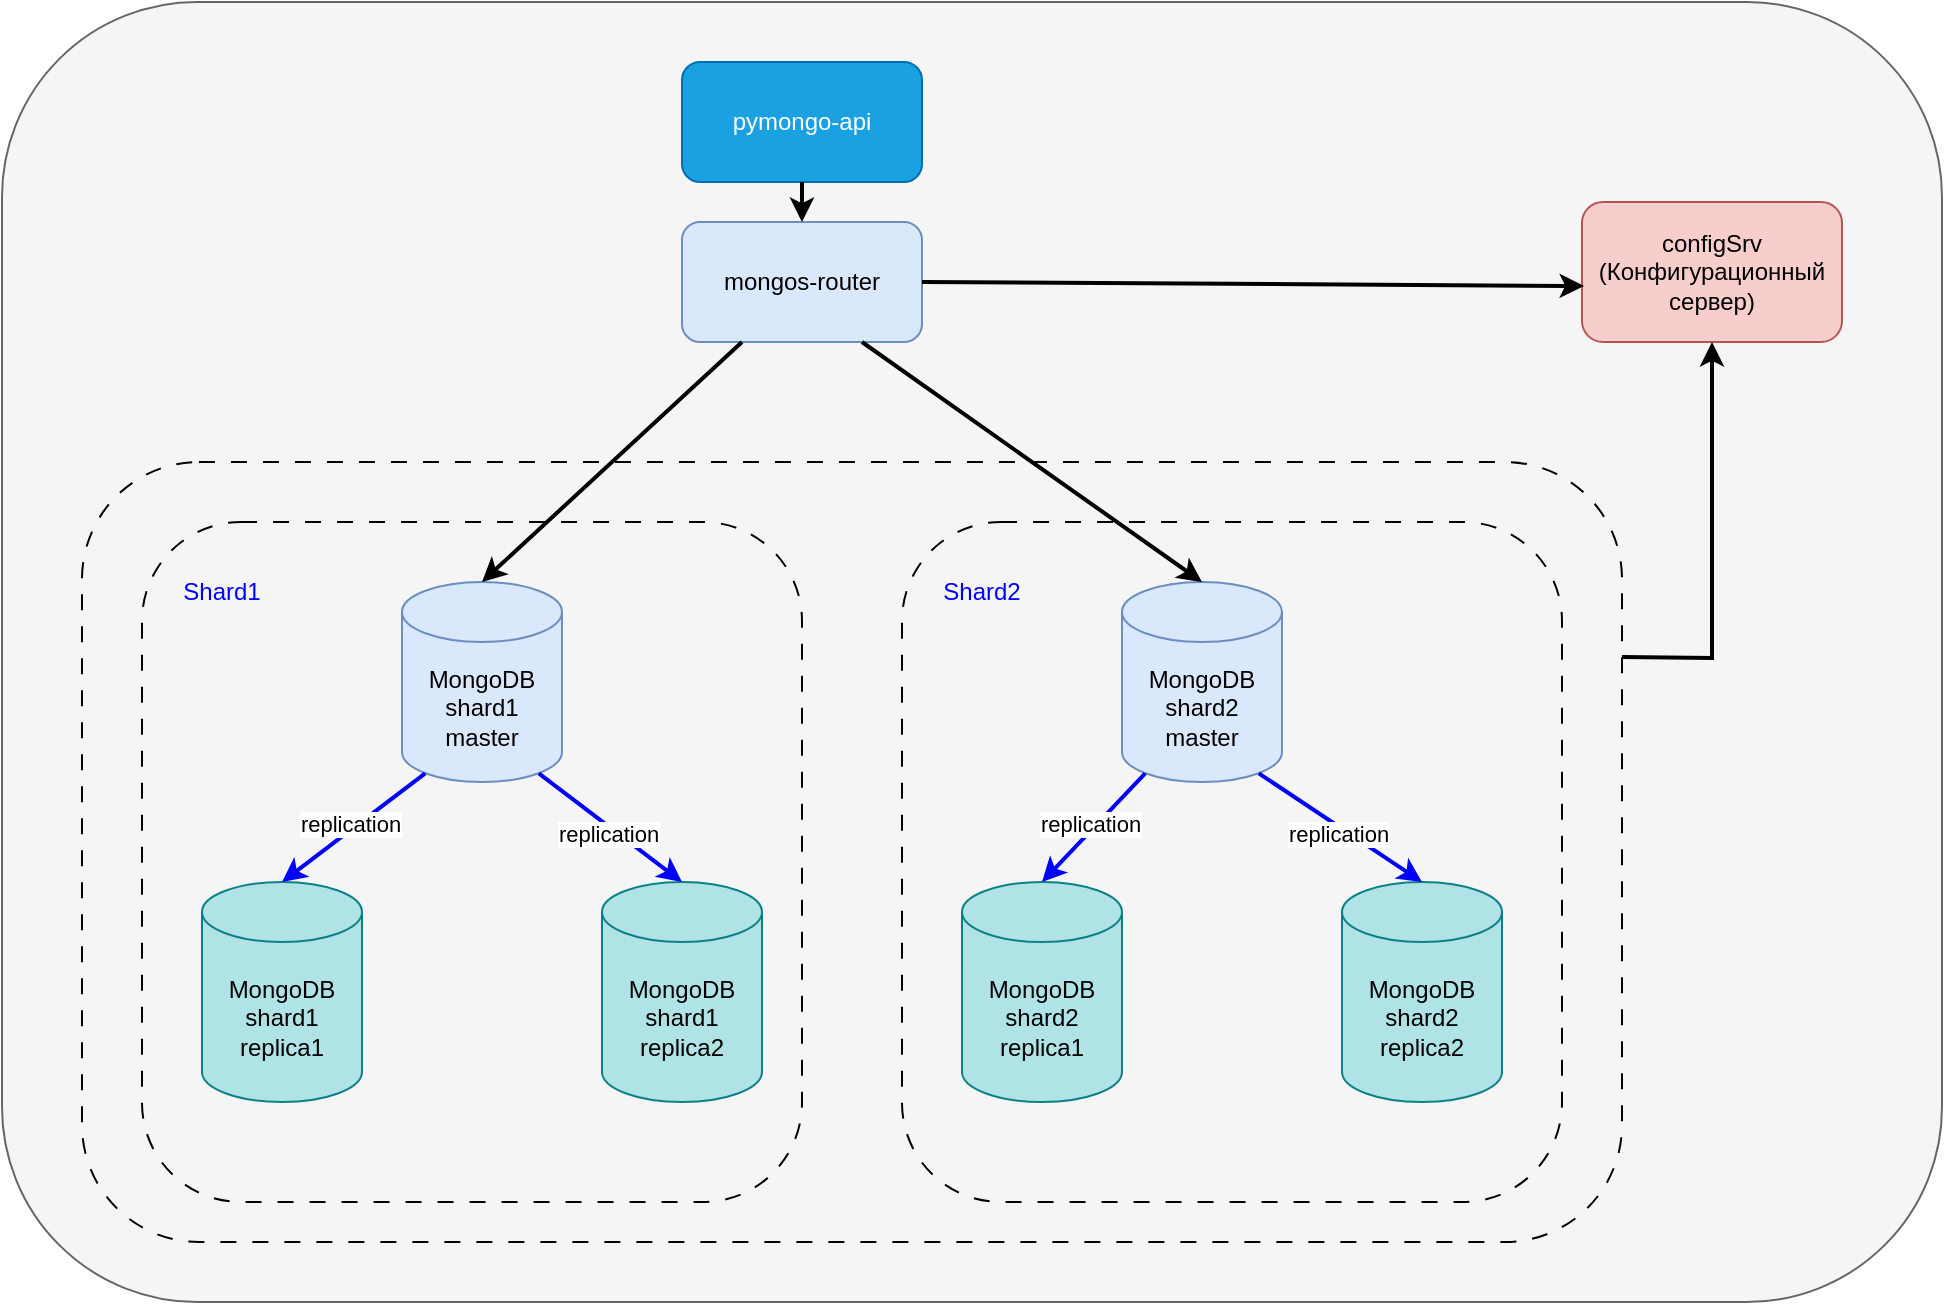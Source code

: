 <mxfile version="26.0.9">
  <diagram name="Page-1" id="-H_mtQnk-PTXWXPvYvuk">
    <mxGraphModel dx="2008" dy="1358" grid="1" gridSize="10" guides="1" tooltips="1" connect="1" arrows="1" fold="1" page="1" pageScale="1" pageWidth="1169" pageHeight="827" math="0" shadow="0">
      <root>
        <mxCell id="0" />
        <mxCell id="1" parent="0" />
        <mxCell id="LbU3xU6buKqwQcndJY7--15" value="" style="rounded=1;whiteSpace=wrap;html=1;fillColor=#f5f5f5;fontColor=#333333;strokeColor=#666666;" parent="1" vertex="1">
          <mxGeometry x="40" y="170" width="970" height="650" as="geometry" />
        </mxCell>
        <mxCell id="AQoTyAOBwtpcITkI7_EM-16" value="" style="rounded=1;whiteSpace=wrap;html=1;dashed=1;dashPattern=8 8;glass=0;shadow=0;fillColor=none;align=left;" parent="1" vertex="1">
          <mxGeometry x="110" y="430" width="330" height="340" as="geometry" />
        </mxCell>
        <mxCell id="zA23MoTUsTF4_91t8viU-3" value="pymongo-api" style="rounded=1;whiteSpace=wrap;html=1;fillColor=#1ba1e2;fontColor=#ffffff;strokeColor=#006EAF;" parent="1" vertex="1">
          <mxGeometry x="380" y="200" width="120" height="60" as="geometry" />
        </mxCell>
        <mxCell id="LbU3xU6buKqwQcndJY7--1" value="MongoDB&lt;div&gt;shard1&lt;/div&gt;&lt;div&gt;master&lt;/div&gt;" style="shape=cylinder3;whiteSpace=wrap;html=1;boundedLbl=1;backgroundOutline=1;size=15;fillColor=#dae8fc;strokeColor=#6c8ebf;" parent="1" vertex="1">
          <mxGeometry x="240" y="460" width="80" height="100" as="geometry" />
        </mxCell>
        <mxCell id="LbU3xU6buKqwQcndJY7--5" value="MongoDB&lt;div&gt;shard2&lt;/div&gt;&lt;div&gt;master&lt;/div&gt;" style="shape=cylinder3;whiteSpace=wrap;html=1;boundedLbl=1;backgroundOutline=1;size=15;fillColor=#dae8fc;strokeColor=#6c8ebf;" parent="1" vertex="1">
          <mxGeometry x="600" y="460" width="80" height="100" as="geometry" />
        </mxCell>
        <mxCell id="LbU3xU6buKqwQcndJY7--7" value="mongos-router" style="rounded=1;whiteSpace=wrap;html=1;fillColor=#dae8fc;strokeColor=#6c8ebf;" parent="1" vertex="1">
          <mxGeometry x="380" y="280" width="120" height="60" as="geometry" />
        </mxCell>
        <mxCell id="LbU3xU6buKqwQcndJY7--8" value="configSrv&lt;div&gt;(Конфигурационный сервер)&lt;/div&gt;" style="rounded=1;whiteSpace=wrap;html=1;fillColor=#f8cecc;strokeColor=#b85450;" parent="1" vertex="1">
          <mxGeometry x="830" y="270" width="130" height="70" as="geometry" />
        </mxCell>
        <mxCell id="LbU3xU6buKqwQcndJY7--9" value="" style="endArrow=classic;html=1;rounded=0;exitX=0.5;exitY=1;exitDx=0;exitDy=0;strokeWidth=2;" parent="1" source="zA23MoTUsTF4_91t8viU-3" target="LbU3xU6buKqwQcndJY7--7" edge="1">
          <mxGeometry width="50" height="50" relative="1" as="geometry">
            <mxPoint x="240" y="470" as="sourcePoint" />
            <mxPoint x="290" y="420" as="targetPoint" />
          </mxGeometry>
        </mxCell>
        <mxCell id="LbU3xU6buKqwQcndJY7--10" value="" style="endArrow=classic;html=1;rounded=0;exitX=0.25;exitY=1;exitDx=0;exitDy=0;entryX=0.5;entryY=0;entryDx=0;entryDy=0;entryPerimeter=0;strokeWidth=2;" parent="1" source="LbU3xU6buKqwQcndJY7--7" target="LbU3xU6buKqwQcndJY7--1" edge="1">
          <mxGeometry width="50" height="50" relative="1" as="geometry">
            <mxPoint x="240" y="470" as="sourcePoint" />
            <mxPoint x="290" y="420" as="targetPoint" />
          </mxGeometry>
        </mxCell>
        <mxCell id="LbU3xU6buKqwQcndJY7--11" value="" style="endArrow=classic;html=1;rounded=0;exitX=0.75;exitY=1;exitDx=0;exitDy=0;entryX=0.5;entryY=0;entryDx=0;entryDy=0;entryPerimeter=0;strokeWidth=2;" parent="1" source="LbU3xU6buKqwQcndJY7--7" target="LbU3xU6buKqwQcndJY7--5" edge="1">
          <mxGeometry width="50" height="50" relative="1" as="geometry">
            <mxPoint x="240" y="470" as="sourcePoint" />
            <mxPoint x="290" y="420" as="targetPoint" />
          </mxGeometry>
        </mxCell>
        <mxCell id="LbU3xU6buKqwQcndJY7--12" value="" style="endArrow=classic;html=1;rounded=0;strokeWidth=2;entryX=0.008;entryY=0.6;entryDx=0;entryDy=0;exitX=1;exitY=0.5;exitDx=0;exitDy=0;entryPerimeter=0;" parent="1" source="LbU3xU6buKqwQcndJY7--7" target="LbU3xU6buKqwQcndJY7--8" edge="1">
          <mxGeometry width="50" height="50" relative="1" as="geometry">
            <mxPoint x="240" y="470" as="sourcePoint" />
            <mxPoint x="580" y="350" as="targetPoint" />
            <Array as="points" />
          </mxGeometry>
        </mxCell>
        <mxCell id="AQoTyAOBwtpcITkI7_EM-1" value="MongoDB&lt;div&gt;shard1&lt;/div&gt;&lt;div&gt;replica1&lt;/div&gt;" style="shape=cylinder3;whiteSpace=wrap;html=1;boundedLbl=1;backgroundOutline=1;size=15;fillColor=#b0e3e6;strokeColor=#0e8088;" parent="1" vertex="1">
          <mxGeometry x="140" y="610" width="80" height="110" as="geometry" />
        </mxCell>
        <mxCell id="AQoTyAOBwtpcITkI7_EM-4" value="MongoDB&lt;div&gt;shard1&lt;/div&gt;&lt;div&gt;replica2&lt;/div&gt;" style="shape=cylinder3;whiteSpace=wrap;html=1;boundedLbl=1;backgroundOutline=1;size=15;fillColor=#b0e3e6;strokeColor=#0e8088;" parent="1" vertex="1">
          <mxGeometry x="340" y="610" width="80" height="110" as="geometry" />
        </mxCell>
        <mxCell id="AQoTyAOBwtpcITkI7_EM-5" value="MongoDB&lt;div&gt;shard2&lt;/div&gt;&lt;div&gt;replica1&lt;/div&gt;" style="shape=cylinder3;whiteSpace=wrap;html=1;boundedLbl=1;backgroundOutline=1;size=15;fillColor=#b0e3e6;strokeColor=#0e8088;" parent="1" vertex="1">
          <mxGeometry x="520" y="610" width="80" height="110" as="geometry" />
        </mxCell>
        <mxCell id="AQoTyAOBwtpcITkI7_EM-6" value="MongoDB&lt;div&gt;shard2&lt;/div&gt;&lt;div&gt;replica2&lt;/div&gt;" style="shape=cylinder3;whiteSpace=wrap;html=1;boundedLbl=1;backgroundOutline=1;size=15;fillColor=#b0e3e6;strokeColor=#0e8088;" parent="1" vertex="1">
          <mxGeometry x="710" y="610" width="80" height="110" as="geometry" />
        </mxCell>
        <mxCell id="AQoTyAOBwtpcITkI7_EM-8" value="" style="endArrow=classic;html=1;rounded=0;exitX=0.145;exitY=1;exitDx=0;exitDy=-4.35;exitPerimeter=0;entryX=0.5;entryY=0;entryDx=0;entryDy=0;entryPerimeter=0;strokeColor=light-dark(#0000FF,#EDEDED);strokeWidth=2;" parent="1" source="LbU3xU6buKqwQcndJY7--1" target="AQoTyAOBwtpcITkI7_EM-1" edge="1">
          <mxGeometry width="50" height="50" relative="1" as="geometry">
            <mxPoint x="650" y="500" as="sourcePoint" />
            <mxPoint x="700" y="450" as="targetPoint" />
          </mxGeometry>
        </mxCell>
        <mxCell id="AQoTyAOBwtpcITkI7_EM-9" value="replication" style="edgeLabel;html=1;align=center;verticalAlign=middle;resizable=0;points=[];" parent="AQoTyAOBwtpcITkI7_EM-8" vertex="1" connectable="0">
          <mxGeometry x="0.013" y="-3" relative="1" as="geometry">
            <mxPoint as="offset" />
          </mxGeometry>
        </mxCell>
        <mxCell id="AQoTyAOBwtpcITkI7_EM-10" value="" style="endArrow=classic;html=1;rounded=0;exitX=0.855;exitY=1;exitDx=0;exitDy=-4.35;exitPerimeter=0;entryX=0.5;entryY=0;entryDx=0;entryDy=0;entryPerimeter=0;strokeColor=#0000FF;strokeWidth=2;" parent="1" source="LbU3xU6buKqwQcndJY7--1" target="AQoTyAOBwtpcITkI7_EM-4" edge="1">
          <mxGeometry width="50" height="50" relative="1" as="geometry">
            <mxPoint x="370" y="481" as="sourcePoint" />
            <mxPoint x="320" y="570" as="targetPoint" />
          </mxGeometry>
        </mxCell>
        <mxCell id="AQoTyAOBwtpcITkI7_EM-11" value="replication" style="edgeLabel;html=1;align=center;verticalAlign=middle;resizable=0;points=[];" parent="AQoTyAOBwtpcITkI7_EM-10" vertex="1" connectable="0">
          <mxGeometry x="0.013" y="-3" relative="1" as="geometry">
            <mxPoint as="offset" />
          </mxGeometry>
        </mxCell>
        <mxCell id="AQoTyAOBwtpcITkI7_EM-12" value="" style="endArrow=classic;html=1;rounded=0;exitX=0.145;exitY=1;exitDx=0;exitDy=-4.35;exitPerimeter=0;entryX=0.5;entryY=0;entryDx=0;entryDy=0;entryPerimeter=0;strokeColor=#0000FF;strokeWidth=2;" parent="1" source="LbU3xU6buKqwQcndJY7--5" target="AQoTyAOBwtpcITkI7_EM-5" edge="1">
          <mxGeometry width="50" height="50" relative="1" as="geometry">
            <mxPoint x="310" y="505" as="sourcePoint" />
            <mxPoint x="260" y="594" as="targetPoint" />
          </mxGeometry>
        </mxCell>
        <mxCell id="AQoTyAOBwtpcITkI7_EM-13" value="replication" style="edgeLabel;html=1;align=center;verticalAlign=middle;resizable=0;points=[];" parent="AQoTyAOBwtpcITkI7_EM-12" vertex="1" connectable="0">
          <mxGeometry x="0.013" y="-3" relative="1" as="geometry">
            <mxPoint as="offset" />
          </mxGeometry>
        </mxCell>
        <mxCell id="AQoTyAOBwtpcITkI7_EM-14" value="" style="endArrow=classic;html=1;rounded=0;entryX=0.5;entryY=0;entryDx=0;entryDy=0;entryPerimeter=0;exitX=0.855;exitY=1;exitDx=0;exitDy=-4.35;exitPerimeter=0;strokeWidth=2;strokeColor=light-dark(#0000FF,#EDEDED);" parent="1" source="LbU3xU6buKqwQcndJY7--5" target="AQoTyAOBwtpcITkI7_EM-6" edge="1">
          <mxGeometry width="50" height="50" relative="1" as="geometry">
            <mxPoint x="600" y="530" as="sourcePoint" />
            <mxPoint x="570" y="570" as="targetPoint" />
          </mxGeometry>
        </mxCell>
        <mxCell id="AQoTyAOBwtpcITkI7_EM-15" value="replication" style="edgeLabel;html=1;align=center;verticalAlign=middle;resizable=0;points=[];" parent="AQoTyAOBwtpcITkI7_EM-14" vertex="1" connectable="0">
          <mxGeometry x="0.013" y="-3" relative="1" as="geometry">
            <mxPoint as="offset" />
          </mxGeometry>
        </mxCell>
        <mxCell id="AQoTyAOBwtpcITkI7_EM-17" value="&lt;font style=&quot;color: rgb(0, 0, 255);&quot;&gt;Shard1&lt;/font&gt;" style="text;html=1;align=center;verticalAlign=middle;whiteSpace=wrap;rounded=0;" parent="1" vertex="1">
          <mxGeometry x="120" y="450" width="60" height="30" as="geometry" />
        </mxCell>
        <mxCell id="AQoTyAOBwtpcITkI7_EM-18" value="" style="rounded=1;whiteSpace=wrap;html=1;dashed=1;dashPattern=8 8;glass=0;shadow=0;fillColor=none;align=left;" parent="1" vertex="1">
          <mxGeometry x="490" y="430" width="330" height="340" as="geometry" />
        </mxCell>
        <mxCell id="AQoTyAOBwtpcITkI7_EM-19" value="&lt;font style=&quot;color: rgb(0, 0, 255);&quot;&gt;Shard2&lt;/font&gt;" style="text;html=1;align=center;verticalAlign=middle;whiteSpace=wrap;rounded=0;" parent="1" vertex="1">
          <mxGeometry x="500" y="450" width="60" height="30" as="geometry" />
        </mxCell>
        <mxCell id="AQoTyAOBwtpcITkI7_EM-21" value="" style="rounded=1;whiteSpace=wrap;html=1;dashed=1;dashPattern=8 8;glass=0;shadow=0;fillColor=none;align=left;" parent="1" vertex="1">
          <mxGeometry x="80" y="400" width="770" height="390" as="geometry" />
        </mxCell>
        <mxCell id="AQoTyAOBwtpcITkI7_EM-25" value="" style="endArrow=classic;html=1;rounded=0;entryX=0.5;entryY=1;entryDx=0;entryDy=0;exitX=1;exitY=0.25;exitDx=0;exitDy=0;fontSize=12;strokeWidth=2;" parent="1" source="AQoTyAOBwtpcITkI7_EM-21" target="LbU3xU6buKqwQcndJY7--8" edge="1">
          <mxGeometry width="50" height="50" relative="1" as="geometry">
            <mxPoint x="870" y="500" as="sourcePoint" />
            <mxPoint x="920" y="450" as="targetPoint" />
            <Array as="points">
              <mxPoint x="895" y="498" />
            </Array>
          </mxGeometry>
        </mxCell>
      </root>
    </mxGraphModel>
  </diagram>
</mxfile>
